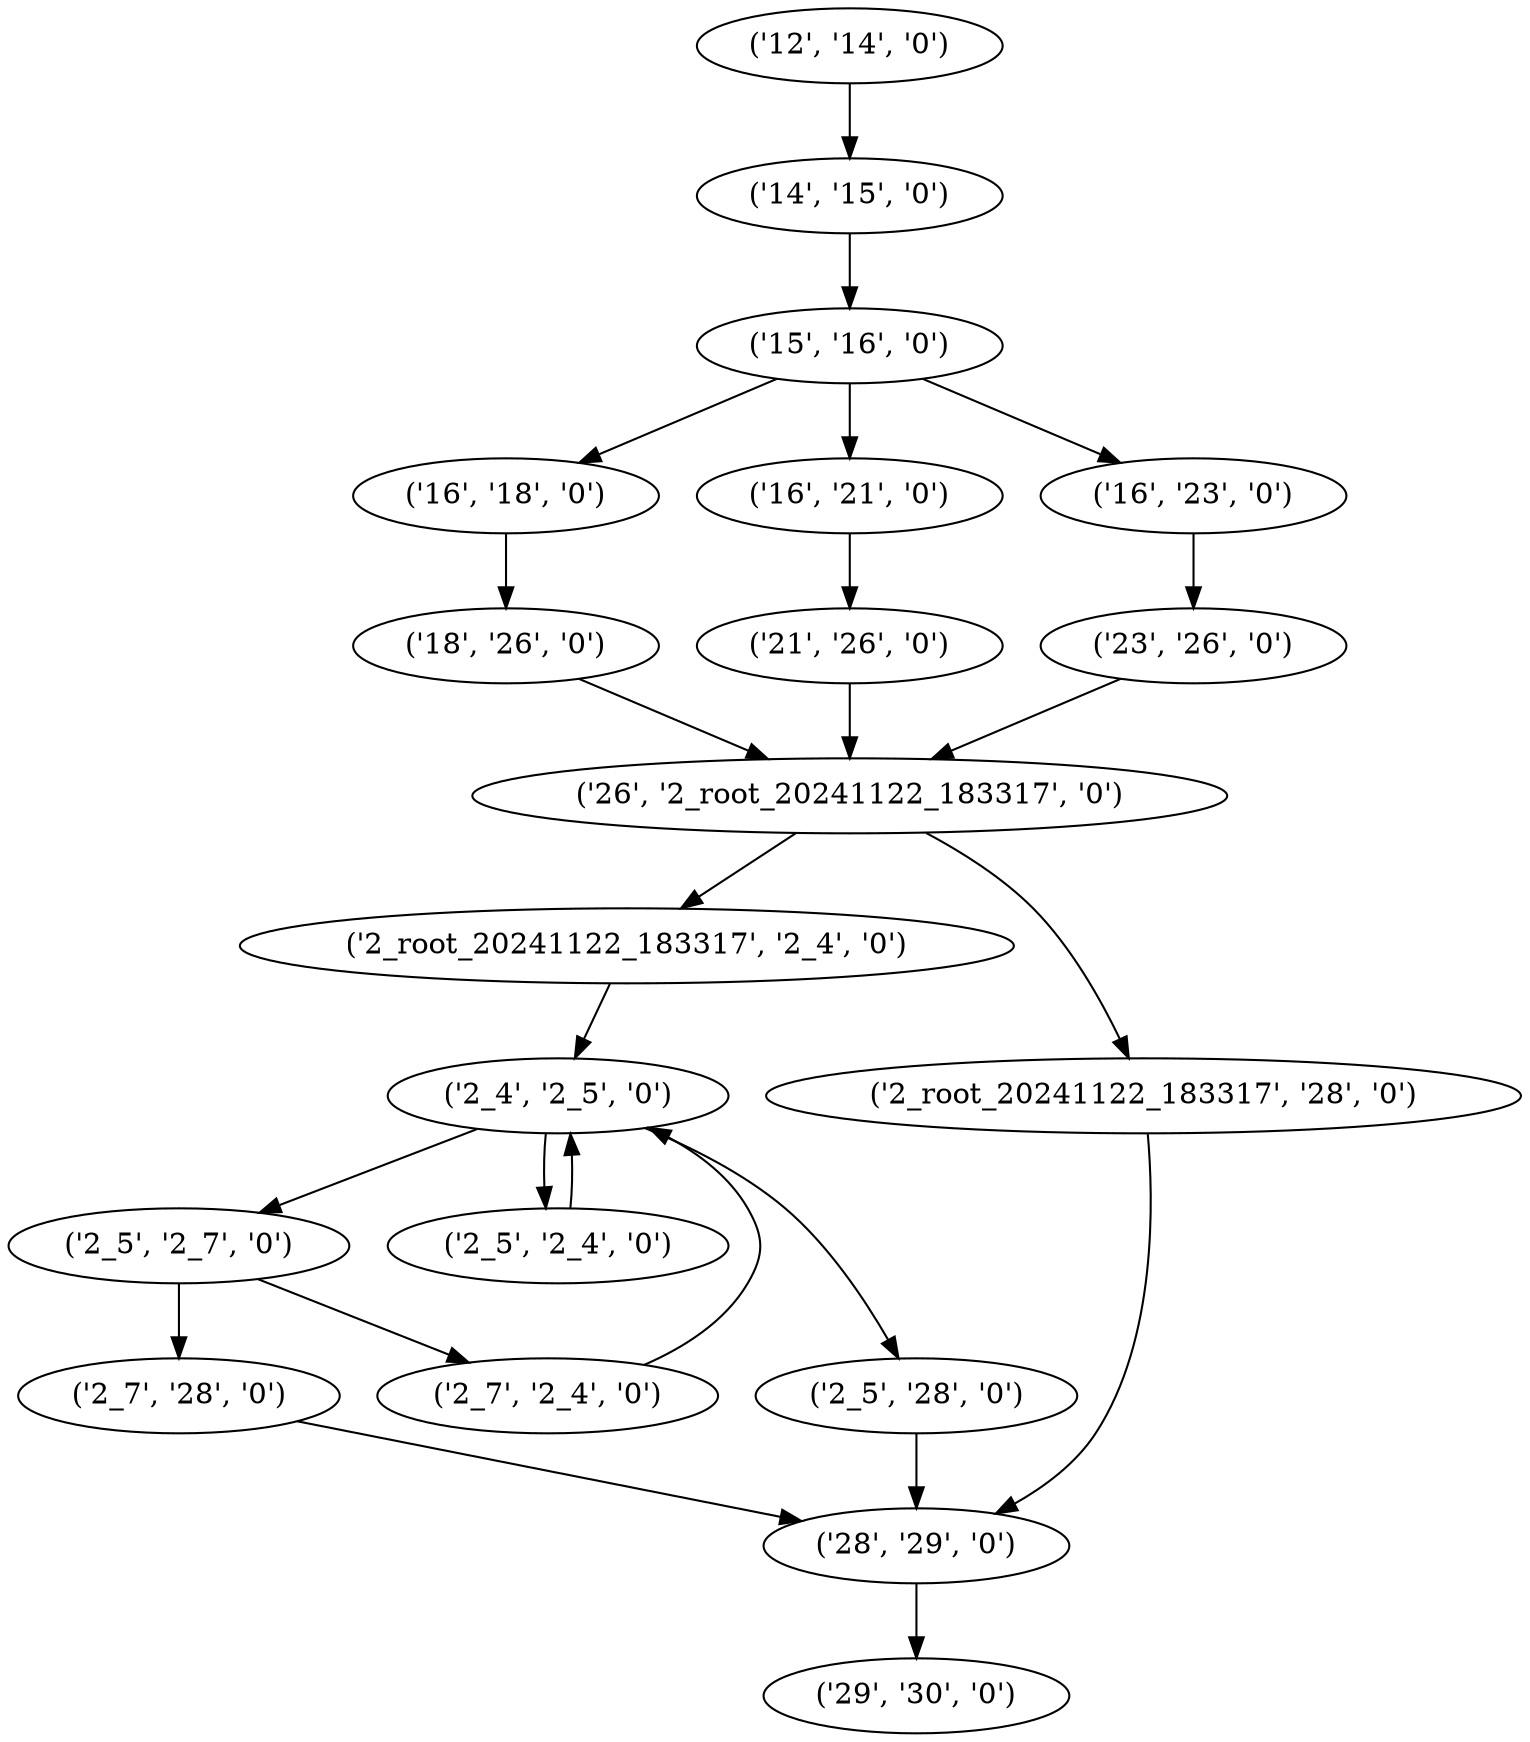 digraph {
"('14', '15', '0')";
"('15', '16', '0')";
"('16', '18', '0')";
"('16', '21', '0')";
"('16', '23', '0')";
"('18', '26', '0')";
"('21', '26', '0')";
"('23', '26', '0')";
"('26', '2_root_20241122_183317', '0')";
"('2_root_20241122_183317', '2_4', '0')";
"('2_root_20241122_183317', '28', '0')";
"('28', '29', '0')";
"('29', '30', '0')";
"('12', '14', '0')";
"('2_4', '2_5', '0')";
"('2_5', '2_7', '0')";
"('2_5', '2_4', '0')";
"('2_5', '28', '0')";
"('2_7', '2_4', '0')";
"('2_7', '28', '0')";
"('14', '15', '0')" -> "('15', '16', '0')" [key=0];
"('15', '16', '0')" -> "('16', '18', '0')" [key=0];
"('15', '16', '0')" -> "('16', '21', '0')" [key=0];
"('15', '16', '0')" -> "('16', '23', '0')" [key=0];
"('16', '18', '0')" -> "('18', '26', '0')" [key=0];
"('16', '21', '0')" -> "('21', '26', '0')" [key=0];
"('16', '23', '0')" -> "('23', '26', '0')" [key=0];
"('18', '26', '0')" -> "('26', '2_root_20241122_183317', '0')" [key=0];
"('21', '26', '0')" -> "('26', '2_root_20241122_183317', '0')" [key=0];
"('23', '26', '0')" -> "('26', '2_root_20241122_183317', '0')" [key=0];
"('26', '2_root_20241122_183317', '0')" -> "('2_root_20241122_183317', '2_4', '0')" [key=0];
"('26', '2_root_20241122_183317', '0')" -> "('2_root_20241122_183317', '28', '0')" [key=0];
"('2_root_20241122_183317', '2_4', '0')" -> "('2_4', '2_5', '0')" [key=0];
"('2_root_20241122_183317', '28', '0')" -> "('28', '29', '0')" [key=0];
"('28', '29', '0')" -> "('29', '30', '0')" [key=0];
"('12', '14', '0')" -> "('14', '15', '0')" [key=0];
"('2_4', '2_5', '0')" -> "('2_5', '2_7', '0')" [key=0];
"('2_4', '2_5', '0')" -> "('2_5', '2_4', '0')" [key=0];
"('2_4', '2_5', '0')" -> "('2_5', '28', '0')" [key=0];
"('2_5', '2_7', '0')" -> "('2_7', '2_4', '0')" [key=0];
"('2_5', '2_7', '0')" -> "('2_7', '28', '0')" [key=0];
"('2_5', '2_4', '0')" -> "('2_4', '2_5', '0')" [key=0];
"('2_5', '28', '0')" -> "('28', '29', '0')" [key=0];
"('2_7', '2_4', '0')" -> "('2_4', '2_5', '0')" [key=0];
"('2_7', '28', '0')" -> "('28', '29', '0')" [key=0];
}
